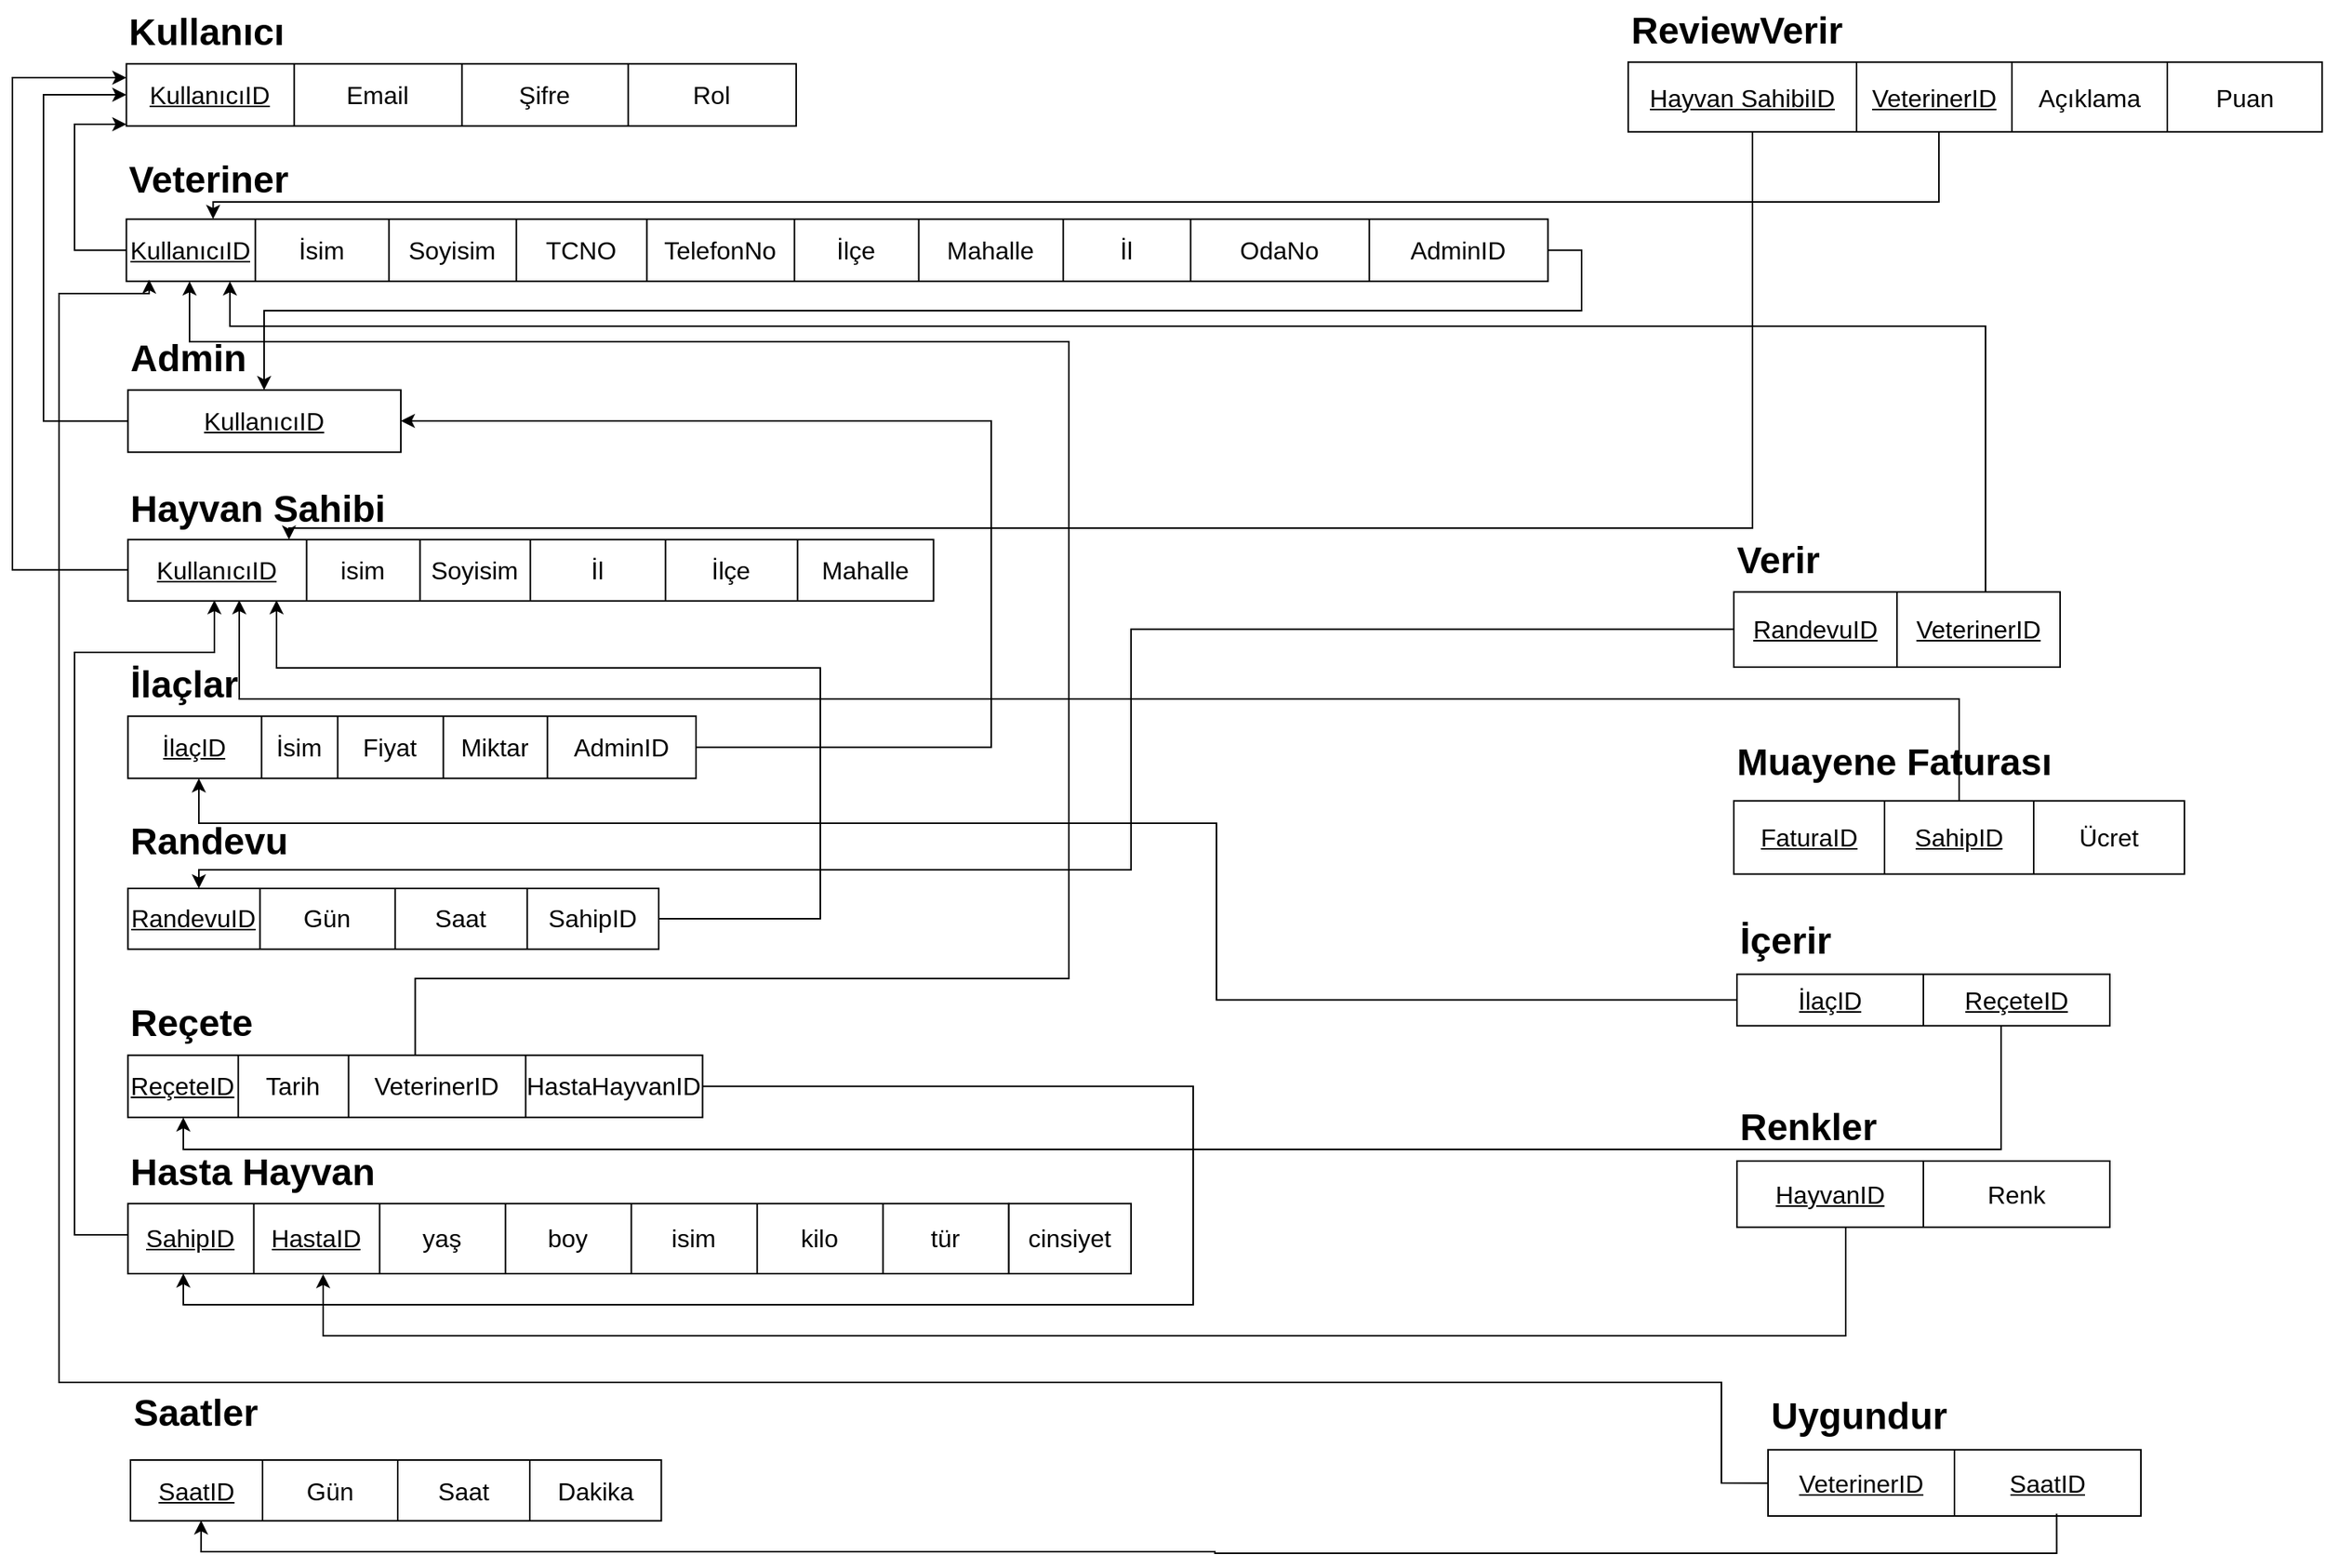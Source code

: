 <mxfile version="24.6.4" type="device">
  <diagram name="Sayfa -1" id="iIdAxhrUqE2dWAD3t3pk">
    <mxGraphModel dx="3915" dy="-450" grid="1" gridSize="10" guides="1" tooltips="1" connect="1" arrows="1" fold="1" page="1" pageScale="1" pageWidth="827" pageHeight="1169" math="0" shadow="0">
      <root>
        <mxCell id="0" />
        <mxCell id="1" parent="0" />
        <mxCell id="znCu8OPCR7CmUUYPl7pe-1" value="" style="group" parent="1" vertex="1" connectable="0">
          <mxGeometry x="-1656.66" y="1311.14" width="970" height="80" as="geometry" />
        </mxCell>
        <mxCell id="znCu8OPCR7CmUUYPl7pe-2" value="" style="shape=table;startSize=0;container=1;collapsible=0;childLayout=tableLayout;fontSize=16;" parent="znCu8OPCR7CmUUYPl7pe-1" vertex="1">
          <mxGeometry y="40" width="431.111" height="40" as="geometry" />
        </mxCell>
        <mxCell id="znCu8OPCR7CmUUYPl7pe-3" value="" style="shape=tableRow;horizontal=0;startSize=0;swimlaneHead=0;swimlaneBody=0;strokeColor=inherit;top=0;left=0;bottom=0;right=0;collapsible=0;dropTarget=0;fillColor=none;points=[[0,0.5],[1,0.5]];portConstraint=eastwest;fontSize=16;" parent="znCu8OPCR7CmUUYPl7pe-2" vertex="1">
          <mxGeometry width="431.111" height="40" as="geometry" />
        </mxCell>
        <mxCell id="znCu8OPCR7CmUUYPl7pe-4" value="&lt;font size=&quot;1&quot;&gt;&lt;span style=&quot;text-decoration-line: underline; font-size: 16px;&quot;&gt;KullanıcıID&lt;/span&gt;&lt;/font&gt;" style="shape=partialRectangle;html=1;whiteSpace=wrap;connectable=0;strokeColor=inherit;overflow=hidden;fillColor=none;top=0;left=0;bottom=0;right=0;pointerEvents=1;fontSize=16;" parent="znCu8OPCR7CmUUYPl7pe-3" vertex="1">
          <mxGeometry width="108" height="40" as="geometry">
            <mxRectangle width="108" height="40" as="alternateBounds" />
          </mxGeometry>
        </mxCell>
        <mxCell id="znCu8OPCR7CmUUYPl7pe-5" value="&lt;font style=&quot;font-size: 16px;&quot;&gt;Email&lt;/font&gt;" style="shape=partialRectangle;html=1;whiteSpace=wrap;connectable=0;strokeColor=inherit;overflow=hidden;fillColor=none;top=0;left=0;bottom=0;right=0;pointerEvents=1;fontSize=16;" parent="znCu8OPCR7CmUUYPl7pe-3" vertex="1">
          <mxGeometry x="108" width="108" height="40" as="geometry">
            <mxRectangle width="108" height="40" as="alternateBounds" />
          </mxGeometry>
        </mxCell>
        <mxCell id="znCu8OPCR7CmUUYPl7pe-6" value="&lt;font style=&quot;font-size: 16px;&quot;&gt;Şifre&lt;/font&gt;" style="shape=partialRectangle;html=1;whiteSpace=wrap;connectable=0;strokeColor=inherit;overflow=hidden;fillColor=none;top=0;left=0;bottom=0;right=0;pointerEvents=1;fontSize=16;" parent="znCu8OPCR7CmUUYPl7pe-3" vertex="1">
          <mxGeometry x="216" width="107" height="40" as="geometry">
            <mxRectangle width="107" height="40" as="alternateBounds" />
          </mxGeometry>
        </mxCell>
        <mxCell id="znCu8OPCR7CmUUYPl7pe-7" value="&lt;font style=&quot;font-size: 16px;&quot;&gt;Rol&lt;/font&gt;" style="shape=partialRectangle;html=1;whiteSpace=wrap;connectable=0;strokeColor=inherit;overflow=hidden;fillColor=none;top=0;left=0;bottom=0;right=0;pointerEvents=1;fontSize=16;" parent="znCu8OPCR7CmUUYPl7pe-3" vertex="1">
          <mxGeometry x="323" width="108" height="40" as="geometry">
            <mxRectangle width="108" height="40" as="alternateBounds" />
          </mxGeometry>
        </mxCell>
        <mxCell id="znCu8OPCR7CmUUYPl7pe-8" value="Kullanıcı" style="text;strokeColor=none;fillColor=none;html=1;fontSize=24;fontStyle=1;verticalAlign=middle;align=left;" parent="znCu8OPCR7CmUUYPl7pe-1" vertex="1">
          <mxGeometry width="179.63" height="40" as="geometry" />
        </mxCell>
        <mxCell id="znCu8OPCR7CmUUYPl7pe-9" value="" style="group" parent="1" vertex="1" connectable="0">
          <mxGeometry x="-1655.66" y="1618" width="560" height="88.73" as="geometry" />
        </mxCell>
        <mxCell id="znCu8OPCR7CmUUYPl7pe-10" value="" style="shape=table;startSize=0;container=1;collapsible=0;childLayout=tableLayout;fontSize=16;" parent="znCu8OPCR7CmUUYPl7pe-9" vertex="1">
          <mxGeometry y="39.436" width="518.519" height="39.436" as="geometry" />
        </mxCell>
        <mxCell id="znCu8OPCR7CmUUYPl7pe-11" value="" style="shape=tableRow;horizontal=0;startSize=0;swimlaneHead=0;swimlaneBody=0;strokeColor=inherit;top=0;left=0;bottom=0;right=0;collapsible=0;dropTarget=0;fillColor=none;points=[[0,0.5],[1,0.5]];portConstraint=eastwest;fontSize=16;" parent="znCu8OPCR7CmUUYPl7pe-10" vertex="1">
          <mxGeometry width="518.519" height="39" as="geometry" />
        </mxCell>
        <mxCell id="znCu8OPCR7CmUUYPl7pe-12" value="&lt;u&gt;KullanıcıID&lt;/u&gt;" style="shape=partialRectangle;html=1;whiteSpace=wrap;connectable=0;strokeColor=inherit;overflow=hidden;fillColor=none;top=0;left=0;bottom=0;right=0;pointerEvents=1;fontSize=16;" parent="znCu8OPCR7CmUUYPl7pe-11" vertex="1">
          <mxGeometry width="115" height="39" as="geometry">
            <mxRectangle width="115" height="39" as="alternateBounds" />
          </mxGeometry>
        </mxCell>
        <mxCell id="znCu8OPCR7CmUUYPl7pe-13" value="isim" style="shape=partialRectangle;html=1;whiteSpace=wrap;connectable=0;strokeColor=inherit;overflow=hidden;fillColor=none;top=0;left=0;bottom=0;right=0;pointerEvents=1;fontSize=16;" parent="znCu8OPCR7CmUUYPl7pe-11" vertex="1">
          <mxGeometry x="115" width="73" height="39" as="geometry">
            <mxRectangle width="73" height="39" as="alternateBounds" />
          </mxGeometry>
        </mxCell>
        <mxCell id="znCu8OPCR7CmUUYPl7pe-14" value="Soyisim" style="shape=partialRectangle;html=1;whiteSpace=wrap;connectable=0;strokeColor=inherit;overflow=hidden;fillColor=none;top=0;left=0;bottom=0;right=0;pointerEvents=1;fontSize=16;" parent="znCu8OPCR7CmUUYPl7pe-11" vertex="1">
          <mxGeometry x="188" width="71" height="39" as="geometry">
            <mxRectangle width="71" height="39" as="alternateBounds" />
          </mxGeometry>
        </mxCell>
        <mxCell id="znCu8OPCR7CmUUYPl7pe-15" value="İl" style="shape=partialRectangle;html=1;whiteSpace=wrap;connectable=0;strokeColor=inherit;overflow=hidden;fillColor=none;top=0;left=0;bottom=0;right=0;pointerEvents=1;fontSize=16;" parent="znCu8OPCR7CmUUYPl7pe-11" vertex="1">
          <mxGeometry x="259" width="87" height="39" as="geometry">
            <mxRectangle width="87" height="39" as="alternateBounds" />
          </mxGeometry>
        </mxCell>
        <mxCell id="znCu8OPCR7CmUUYPl7pe-16" value="İlçe" style="shape=partialRectangle;html=1;whiteSpace=wrap;connectable=0;strokeColor=inherit;overflow=hidden;fillColor=none;top=0;left=0;bottom=0;right=0;pointerEvents=1;fontSize=16;" parent="znCu8OPCR7CmUUYPl7pe-11" vertex="1">
          <mxGeometry x="346" width="85" height="39" as="geometry">
            <mxRectangle width="85" height="39" as="alternateBounds" />
          </mxGeometry>
        </mxCell>
        <mxCell id="znCu8OPCR7CmUUYPl7pe-17" value="Mahalle" style="shape=partialRectangle;html=1;whiteSpace=wrap;connectable=0;strokeColor=inherit;overflow=hidden;fillColor=none;top=0;left=0;bottom=0;right=0;pointerEvents=1;fontSize=16;" parent="znCu8OPCR7CmUUYPl7pe-11" vertex="1">
          <mxGeometry x="431" width="88" height="39" as="geometry">
            <mxRectangle width="88" height="39" as="alternateBounds" />
          </mxGeometry>
        </mxCell>
        <mxCell id="znCu8OPCR7CmUUYPl7pe-18" value="Hayvan Sahibi" style="text;strokeColor=none;fillColor=none;html=1;fontSize=24;fontStyle=1;verticalAlign=middle;align=left;" parent="znCu8OPCR7CmUUYPl7pe-9" vertex="1">
          <mxGeometry width="103.704" height="39.436" as="geometry" />
        </mxCell>
        <mxCell id="znCu8OPCR7CmUUYPl7pe-19" value="" style="group" parent="1" vertex="1" connectable="0">
          <mxGeometry x="-1656.66" y="1441.14" width="800" height="90" as="geometry" />
        </mxCell>
        <mxCell id="znCu8OPCR7CmUUYPl7pe-20" value="" style="shape=table;startSize=0;container=1;collapsible=0;childLayout=tableLayout;fontSize=16;" parent="znCu8OPCR7CmUUYPl7pe-19" vertex="1">
          <mxGeometry y="10" width="915" height="40" as="geometry" />
        </mxCell>
        <mxCell id="znCu8OPCR7CmUUYPl7pe-21" value="" style="shape=tableRow;horizontal=0;startSize=0;swimlaneHead=0;swimlaneBody=0;strokeColor=inherit;top=0;left=0;bottom=0;right=0;collapsible=0;dropTarget=0;fillColor=none;points=[[0,0.5],[1,0.5]];portConstraint=eastwest;fontSize=16;" parent="znCu8OPCR7CmUUYPl7pe-20" vertex="1">
          <mxGeometry width="915" height="40" as="geometry" />
        </mxCell>
        <mxCell id="znCu8OPCR7CmUUYPl7pe-22" value="&lt;u&gt;KullanıcıID&lt;/u&gt;" style="shape=partialRectangle;html=1;whiteSpace=wrap;connectable=0;strokeColor=inherit;overflow=hidden;fillColor=none;top=0;left=0;bottom=0;right=0;pointerEvents=1;fontSize=16;" parent="znCu8OPCR7CmUUYPl7pe-21" vertex="1">
          <mxGeometry width="83" height="40" as="geometry">
            <mxRectangle width="83" height="40" as="alternateBounds" />
          </mxGeometry>
        </mxCell>
        <mxCell id="znCu8OPCR7CmUUYPl7pe-23" value="İsim" style="shape=partialRectangle;html=1;whiteSpace=wrap;connectable=0;strokeColor=inherit;overflow=hidden;fillColor=none;top=0;left=0;bottom=0;right=0;pointerEvents=1;fontSize=16;" parent="znCu8OPCR7CmUUYPl7pe-21" vertex="1">
          <mxGeometry x="83" width="86" height="40" as="geometry">
            <mxRectangle width="86" height="40" as="alternateBounds" />
          </mxGeometry>
        </mxCell>
        <mxCell id="znCu8OPCR7CmUUYPl7pe-24" value="Soyisim" style="shape=partialRectangle;html=1;whiteSpace=wrap;connectable=0;strokeColor=inherit;overflow=hidden;fillColor=none;top=0;left=0;bottom=0;right=0;pointerEvents=1;fontSize=16;" parent="znCu8OPCR7CmUUYPl7pe-21" vertex="1">
          <mxGeometry x="169" width="82" height="40" as="geometry">
            <mxRectangle width="82" height="40" as="alternateBounds" />
          </mxGeometry>
        </mxCell>
        <mxCell id="znCu8OPCR7CmUUYPl7pe-25" value="TCNO" style="shape=partialRectangle;html=1;whiteSpace=wrap;connectable=0;strokeColor=inherit;overflow=hidden;fillColor=none;top=0;left=0;bottom=0;right=0;pointerEvents=1;fontSize=16;" parent="znCu8OPCR7CmUUYPl7pe-21" vertex="1">
          <mxGeometry x="251" width="84" height="40" as="geometry">
            <mxRectangle width="84" height="40" as="alternateBounds" />
          </mxGeometry>
        </mxCell>
        <mxCell id="znCu8OPCR7CmUUYPl7pe-26" value="TelefonNo" style="shape=partialRectangle;html=1;whiteSpace=wrap;connectable=0;strokeColor=inherit;overflow=hidden;fillColor=none;top=0;left=0;bottom=0;right=0;pointerEvents=1;fontSize=16;" parent="znCu8OPCR7CmUUYPl7pe-21" vertex="1">
          <mxGeometry x="335" width="95" height="40" as="geometry">
            <mxRectangle width="95" height="40" as="alternateBounds" />
          </mxGeometry>
        </mxCell>
        <mxCell id="znCu8OPCR7CmUUYPl7pe-27" value="İlçe" style="shape=partialRectangle;html=1;whiteSpace=wrap;connectable=0;strokeColor=inherit;overflow=hidden;fillColor=none;top=0;left=0;bottom=0;right=0;pointerEvents=1;fontSize=16;" parent="znCu8OPCR7CmUUYPl7pe-21" vertex="1">
          <mxGeometry x="430" width="80" height="40" as="geometry">
            <mxRectangle width="80" height="40" as="alternateBounds" />
          </mxGeometry>
        </mxCell>
        <mxCell id="znCu8OPCR7CmUUYPl7pe-28" value="Mahalle" style="shape=partialRectangle;html=1;whiteSpace=wrap;connectable=0;strokeColor=inherit;overflow=hidden;fillColor=none;top=0;left=0;bottom=0;right=0;pointerEvents=1;fontSize=16;" parent="znCu8OPCR7CmUUYPl7pe-21" vertex="1">
          <mxGeometry x="510" width="93" height="40" as="geometry">
            <mxRectangle width="93" height="40" as="alternateBounds" />
          </mxGeometry>
        </mxCell>
        <mxCell id="znCu8OPCR7CmUUYPl7pe-29" value="İl" style="shape=partialRectangle;html=1;whiteSpace=wrap;connectable=0;strokeColor=inherit;overflow=hidden;fillColor=none;top=0;left=0;bottom=0;right=0;pointerEvents=1;fontSize=16;" parent="znCu8OPCR7CmUUYPl7pe-21" vertex="1">
          <mxGeometry x="603" width="82" height="40" as="geometry">
            <mxRectangle width="82" height="40" as="alternateBounds" />
          </mxGeometry>
        </mxCell>
        <mxCell id="znCu8OPCR7CmUUYPl7pe-30" value="OdaNo" style="shape=partialRectangle;html=1;whiteSpace=wrap;connectable=0;strokeColor=inherit;overflow=hidden;fillColor=none;top=0;left=0;bottom=0;right=0;pointerEvents=1;fontSize=16;" parent="znCu8OPCR7CmUUYPl7pe-21" vertex="1">
          <mxGeometry x="685" width="115" height="40" as="geometry">
            <mxRectangle width="115" height="40" as="alternateBounds" />
          </mxGeometry>
        </mxCell>
        <mxCell id="znCu8OPCR7CmUUYPl7pe-31" value="AdminID" style="shape=partialRectangle;html=1;whiteSpace=wrap;connectable=0;strokeColor=inherit;overflow=hidden;fillColor=none;top=0;left=0;bottom=0;right=0;pointerEvents=1;fontSize=16;" parent="znCu8OPCR7CmUUYPl7pe-21" vertex="1">
          <mxGeometry x="800" width="115" height="40" as="geometry">
            <mxRectangle width="115" height="40" as="alternateBounds" />
          </mxGeometry>
        </mxCell>
        <mxCell id="znCu8OPCR7CmUUYPl7pe-32" value="Veteriner" style="text;strokeColor=none;fillColor=none;html=1;fontSize=24;fontStyle=1;verticalAlign=middle;align=left;" parent="znCu8OPCR7CmUUYPl7pe-19" vertex="1">
          <mxGeometry y="-35" width="111.335" height="40" as="geometry" />
        </mxCell>
        <mxCell id="znCu8OPCR7CmUUYPl7pe-33" value="" style="shape=table;startSize=0;container=1;collapsible=0;childLayout=tableLayout;fontSize=16;" parent="1" vertex="1">
          <mxGeometry x="-690.005" y="1350" width="446.671" height="44.92" as="geometry" />
        </mxCell>
        <mxCell id="znCu8OPCR7CmUUYPl7pe-34" value="" style="shape=tableRow;horizontal=0;startSize=0;swimlaneHead=0;swimlaneBody=0;strokeColor=inherit;top=0;left=0;bottom=0;right=0;collapsible=0;dropTarget=0;fillColor=none;points=[[0,0.5],[1,0.5]];portConstraint=eastwest;fontSize=16;" parent="znCu8OPCR7CmUUYPl7pe-33" vertex="1">
          <mxGeometry width="446.671" height="45" as="geometry" />
        </mxCell>
        <mxCell id="znCu8OPCR7CmUUYPl7pe-35" value="&lt;font style=&quot;font-size: 16px;&quot;&gt;&lt;u&gt;Hayvan SahibiID&lt;/u&gt;&lt;br&gt;&lt;/font&gt;" style="shape=partialRectangle;html=1;whiteSpace=wrap;connectable=0;strokeColor=inherit;overflow=hidden;fillColor=none;top=0;left=0;bottom=0;right=0;pointerEvents=1;fontSize=16;" parent="znCu8OPCR7CmUUYPl7pe-34" vertex="1">
          <mxGeometry width="147" height="45" as="geometry">
            <mxRectangle width="147" height="45" as="alternateBounds" />
          </mxGeometry>
        </mxCell>
        <mxCell id="znCu8OPCR7CmUUYPl7pe-36" value="&lt;u&gt;VeterinerID&lt;/u&gt;" style="shape=partialRectangle;html=1;whiteSpace=wrap;connectable=0;strokeColor=inherit;overflow=hidden;fillColor=none;top=0;left=0;bottom=0;right=0;pointerEvents=1;fontSize=16;" parent="znCu8OPCR7CmUUYPl7pe-34" vertex="1">
          <mxGeometry x="147" width="100" height="45" as="geometry">
            <mxRectangle width="100" height="45" as="alternateBounds" />
          </mxGeometry>
        </mxCell>
        <mxCell id="znCu8OPCR7CmUUYPl7pe-37" value="&lt;font style=&quot;font-size: 16px;&quot;&gt;Açıklama&lt;/font&gt;" style="shape=partialRectangle;html=1;whiteSpace=wrap;connectable=0;strokeColor=inherit;overflow=hidden;fillColor=none;top=0;left=0;bottom=0;right=0;pointerEvents=1;fontSize=16;" parent="znCu8OPCR7CmUUYPl7pe-34" vertex="1">
          <mxGeometry x="247" width="100" height="45" as="geometry">
            <mxRectangle width="100" height="45" as="alternateBounds" />
          </mxGeometry>
        </mxCell>
        <mxCell id="znCu8OPCR7CmUUYPl7pe-38" value="&lt;font style=&quot;font-size: 16px;&quot;&gt;Puan&lt;/font&gt;" style="shape=partialRectangle;html=1;whiteSpace=wrap;connectable=0;strokeColor=inherit;overflow=hidden;fillColor=none;top=0;left=0;bottom=0;right=0;pointerEvents=1;fontSize=16;" parent="znCu8OPCR7CmUUYPl7pe-34" vertex="1">
          <mxGeometry x="347" width="100" height="45" as="geometry">
            <mxRectangle width="100" height="45" as="alternateBounds" />
          </mxGeometry>
        </mxCell>
        <mxCell id="znCu8OPCR7CmUUYPl7pe-39" value="ReviewVerir" style="text;strokeColor=none;fillColor=none;html=1;fontSize=24;fontStyle=1;verticalAlign=middle;align=left;" parent="1" vertex="1">
          <mxGeometry x="-690.005" y="1310" width="164.815" height="40" as="geometry" />
        </mxCell>
        <mxCell id="znCu8OPCR7CmUUYPl7pe-40" value="" style="shape=table;startSize=0;container=1;collapsible=0;childLayout=tableLayout;fontSize=16;" parent="1" vertex="1">
          <mxGeometry x="-622" y="1691.14" width="210" height="48.36" as="geometry" />
        </mxCell>
        <mxCell id="znCu8OPCR7CmUUYPl7pe-41" value="" style="shape=tableRow;horizontal=0;startSize=0;swimlaneHead=0;swimlaneBody=0;strokeColor=inherit;top=0;left=0;bottom=0;right=0;collapsible=0;dropTarget=0;fillColor=none;points=[[0,0.5],[1,0.5]];portConstraint=eastwest;fontSize=16;" parent="znCu8OPCR7CmUUYPl7pe-40" vertex="1">
          <mxGeometry width="210" height="48" as="geometry" />
        </mxCell>
        <mxCell id="znCu8OPCR7CmUUYPl7pe-42" value="&lt;u&gt;&lt;span style=&quot;&quot;&gt;&lt;font style=&quot;font-size: 16px;&quot;&gt;RandevuID&lt;/font&gt;&lt;/span&gt;&lt;/u&gt;" style="shape=partialRectangle;html=1;whiteSpace=wrap;connectable=0;strokeColor=inherit;overflow=hidden;fillColor=none;top=0;left=0;bottom=0;right=0;pointerEvents=1;fontSize=16;" parent="znCu8OPCR7CmUUYPl7pe-41" vertex="1">
          <mxGeometry width="105" height="48" as="geometry">
            <mxRectangle width="105" height="48" as="alternateBounds" />
          </mxGeometry>
        </mxCell>
        <mxCell id="znCu8OPCR7CmUUYPl7pe-43" value="&lt;div&gt;&lt;span style=&quot;text-decoration-line: underline;&quot;&gt;&lt;font style=&quot;font-size: 16px;&quot;&gt;VeterinerID&lt;/font&gt;&lt;/span&gt;&lt;/div&gt;" style="shape=partialRectangle;html=1;whiteSpace=wrap;connectable=0;strokeColor=inherit;overflow=hidden;fillColor=none;top=0;left=0;bottom=0;right=0;pointerEvents=1;fontSize=16;" parent="znCu8OPCR7CmUUYPl7pe-41" vertex="1">
          <mxGeometry x="105" width="105" height="48" as="geometry">
            <mxRectangle width="105" height="48" as="alternateBounds" />
          </mxGeometry>
        </mxCell>
        <mxCell id="znCu8OPCR7CmUUYPl7pe-44" value="Verir" style="text;strokeColor=none;fillColor=none;html=1;fontSize=24;fontStyle=1;verticalAlign=middle;align=left;" parent="1" vertex="1">
          <mxGeometry x="-622" y="1651.14" width="100" height="40" as="geometry" />
        </mxCell>
        <mxCell id="znCu8OPCR7CmUUYPl7pe-45" value="" style="shape=table;startSize=0;container=1;collapsible=0;childLayout=tableLayout;fontSize=16;" parent="1" vertex="1">
          <mxGeometry x="-622" y="1825.61" width="290" height="47.17" as="geometry" />
        </mxCell>
        <mxCell id="znCu8OPCR7CmUUYPl7pe-46" value="" style="shape=tableRow;horizontal=0;startSize=0;swimlaneHead=0;swimlaneBody=0;strokeColor=inherit;top=0;left=0;bottom=0;right=0;collapsible=0;dropTarget=0;fillColor=none;points=[[0,0.5],[1,0.5]];portConstraint=eastwest;fontSize=16;" parent="znCu8OPCR7CmUUYPl7pe-45" vertex="1">
          <mxGeometry width="290" height="47" as="geometry" />
        </mxCell>
        <mxCell id="znCu8OPCR7CmUUYPl7pe-47" value="&lt;u&gt;FaturaID&lt;/u&gt;" style="shape=partialRectangle;html=1;whiteSpace=wrap;connectable=0;strokeColor=inherit;overflow=hidden;fillColor=none;top=0;left=0;bottom=0;right=0;pointerEvents=1;fontSize=16;" parent="znCu8OPCR7CmUUYPl7pe-46" vertex="1">
          <mxGeometry width="97" height="47" as="geometry">
            <mxRectangle width="97" height="47" as="alternateBounds" />
          </mxGeometry>
        </mxCell>
        <mxCell id="znCu8OPCR7CmUUYPl7pe-48" value="&lt;u&gt;SahipID&lt;/u&gt;" style="shape=partialRectangle;html=1;whiteSpace=wrap;connectable=0;strokeColor=inherit;overflow=hidden;fillColor=none;top=0;left=0;bottom=0;right=0;pointerEvents=1;fontSize=16;" parent="znCu8OPCR7CmUUYPl7pe-46" vertex="1">
          <mxGeometry x="97" width="96" height="47" as="geometry">
            <mxRectangle width="96" height="47" as="alternateBounds" />
          </mxGeometry>
        </mxCell>
        <mxCell id="znCu8OPCR7CmUUYPl7pe-49" value="Ücret" style="shape=partialRectangle;html=1;whiteSpace=wrap;connectable=0;strokeColor=inherit;overflow=hidden;fillColor=none;top=0;left=0;bottom=0;right=0;pointerEvents=1;fontSize=16;" parent="znCu8OPCR7CmUUYPl7pe-46" vertex="1">
          <mxGeometry x="193" width="97" height="47" as="geometry">
            <mxRectangle width="97" height="47" as="alternateBounds" />
          </mxGeometry>
        </mxCell>
        <mxCell id="znCu8OPCR7CmUUYPl7pe-50" value="&lt;div&gt;Muayene Faturası&lt;/div&gt;" style="text;strokeColor=none;fillColor=none;html=1;fontSize=24;fontStyle=1;verticalAlign=middle;align=left;" parent="1" vertex="1">
          <mxGeometry x="-622" y="1781.14" width="100" height="40" as="geometry" />
        </mxCell>
        <mxCell id="znCu8OPCR7CmUUYPl7pe-51" value="" style="group" parent="1" vertex="1" connectable="0">
          <mxGeometry x="-1655.66" y="1731.14" width="540" height="80" as="geometry" />
        </mxCell>
        <mxCell id="znCu8OPCR7CmUUYPl7pe-52" value="" style="shape=table;startSize=0;container=1;collapsible=0;childLayout=tableLayout;fontSize=16;" parent="znCu8OPCR7CmUUYPl7pe-51" vertex="1">
          <mxGeometry y="40" width="365.66" height="40" as="geometry" />
        </mxCell>
        <mxCell id="znCu8OPCR7CmUUYPl7pe-53" value="" style="shape=tableRow;horizontal=0;startSize=0;swimlaneHead=0;swimlaneBody=0;strokeColor=inherit;top=0;left=0;bottom=0;right=0;collapsible=0;dropTarget=0;fillColor=none;points=[[0,0.5],[1,0.5]];portConstraint=eastwest;fontSize=16;" parent="znCu8OPCR7CmUUYPl7pe-52" vertex="1">
          <mxGeometry width="365.66" height="40" as="geometry" />
        </mxCell>
        <mxCell id="znCu8OPCR7CmUUYPl7pe-54" value="&lt;u&gt;&lt;span style=&quot;&quot;&gt;&lt;font style=&quot;font-size: 16px;&quot;&gt;İlaçID&lt;/font&gt;&lt;/span&gt;&lt;/u&gt;" style="shape=partialRectangle;html=1;whiteSpace=wrap;connectable=0;strokeColor=inherit;overflow=hidden;fillColor=none;top=0;left=0;bottom=0;right=0;pointerEvents=1;fontSize=16;" parent="znCu8OPCR7CmUUYPl7pe-53" vertex="1">
          <mxGeometry width="86" height="40" as="geometry">
            <mxRectangle width="86" height="40" as="alternateBounds" />
          </mxGeometry>
        </mxCell>
        <mxCell id="znCu8OPCR7CmUUYPl7pe-55" value="&lt;font style=&quot;font-size: 16px;&quot;&gt;İsim&lt;/font&gt;" style="shape=partialRectangle;html=1;whiteSpace=wrap;connectable=0;strokeColor=inherit;overflow=hidden;fillColor=none;top=0;left=0;bottom=0;right=0;pointerEvents=1;fontSize=16;" parent="znCu8OPCR7CmUUYPl7pe-53" vertex="1">
          <mxGeometry x="86" width="49" height="40" as="geometry">
            <mxRectangle width="49" height="40" as="alternateBounds" />
          </mxGeometry>
        </mxCell>
        <mxCell id="znCu8OPCR7CmUUYPl7pe-56" value="&lt;font style=&quot;font-size: 16px;&quot;&gt;Fiyat&lt;/font&gt;" style="shape=partialRectangle;html=1;whiteSpace=wrap;connectable=0;strokeColor=inherit;overflow=hidden;fillColor=none;top=0;left=0;bottom=0;right=0;pointerEvents=1;fontSize=16;" parent="znCu8OPCR7CmUUYPl7pe-53" vertex="1">
          <mxGeometry x="135" width="68" height="40" as="geometry">
            <mxRectangle width="68" height="40" as="alternateBounds" />
          </mxGeometry>
        </mxCell>
        <mxCell id="znCu8OPCR7CmUUYPl7pe-57" value="&lt;div&gt;Miktar&lt;/div&gt;" style="shape=partialRectangle;html=1;whiteSpace=wrap;connectable=0;strokeColor=inherit;overflow=hidden;fillColor=none;top=0;left=0;bottom=0;right=0;pointerEvents=1;fontSize=16;" parent="znCu8OPCR7CmUUYPl7pe-53" vertex="1">
          <mxGeometry x="203" width="67" height="40" as="geometry">
            <mxRectangle width="67" height="40" as="alternateBounds" />
          </mxGeometry>
        </mxCell>
        <mxCell id="znCu8OPCR7CmUUYPl7pe-58" value="AdminID" style="shape=partialRectangle;html=1;whiteSpace=wrap;connectable=0;strokeColor=inherit;overflow=hidden;fillColor=none;top=0;left=0;bottom=0;right=0;pointerEvents=1;fontSize=16;" parent="znCu8OPCR7CmUUYPl7pe-53" vertex="1">
          <mxGeometry x="270" width="96" height="40" as="geometry">
            <mxRectangle width="96" height="40" as="alternateBounds" />
          </mxGeometry>
        </mxCell>
        <mxCell id="znCu8OPCR7CmUUYPl7pe-59" value="İlaçlar" style="text;strokeColor=none;fillColor=none;html=1;fontSize=24;fontStyle=1;verticalAlign=middle;align=left;" parent="znCu8OPCR7CmUUYPl7pe-51" vertex="1">
          <mxGeometry width="100" height="40" as="geometry" />
        </mxCell>
        <mxCell id="znCu8OPCR7CmUUYPl7pe-60" value="Admin" style="text;strokeColor=none;fillColor=none;html=1;fontSize=24;fontStyle=1;verticalAlign=middle;align=left;" parent="1" vertex="1">
          <mxGeometry x="-1655.66" y="1520.86" width="187.037" height="40" as="geometry" />
        </mxCell>
        <mxCell id="znCu8OPCR7CmUUYPl7pe-61" value="" style="shape=table;startSize=0;container=1;collapsible=0;childLayout=tableLayout;fontSize=16;" parent="1" vertex="1">
          <mxGeometry x="-1655.663" y="1881.96" width="341.667" height="39.18" as="geometry" />
        </mxCell>
        <mxCell id="znCu8OPCR7CmUUYPl7pe-62" value="" style="shape=tableRow;horizontal=0;startSize=0;swimlaneHead=0;swimlaneBody=0;strokeColor=inherit;top=0;left=0;bottom=0;right=0;collapsible=0;dropTarget=0;fillColor=none;points=[[0,0.5],[1,0.5]];portConstraint=eastwest;fontSize=16;" parent="znCu8OPCR7CmUUYPl7pe-61" vertex="1">
          <mxGeometry width="341.667" height="39" as="geometry" />
        </mxCell>
        <mxCell id="znCu8OPCR7CmUUYPl7pe-63" value="&lt;u&gt;RandevuID&lt;/u&gt;" style="shape=partialRectangle;html=1;whiteSpace=wrap;connectable=0;strokeColor=inherit;overflow=hidden;fillColor=none;top=0;left=0;bottom=0;right=0;pointerEvents=1;fontSize=16;" parent="znCu8OPCR7CmUUYPl7pe-62" vertex="1">
          <mxGeometry width="85" height="39" as="geometry">
            <mxRectangle width="85" height="39" as="alternateBounds" />
          </mxGeometry>
        </mxCell>
        <mxCell id="znCu8OPCR7CmUUYPl7pe-64" value="Gün" style="shape=partialRectangle;html=1;whiteSpace=wrap;connectable=0;strokeColor=inherit;overflow=hidden;fillColor=none;top=0;left=0;bottom=0;right=0;pointerEvents=1;fontSize=16;" parent="znCu8OPCR7CmUUYPl7pe-62" vertex="1">
          <mxGeometry x="85" width="87" height="39" as="geometry">
            <mxRectangle width="87" height="39" as="alternateBounds" />
          </mxGeometry>
        </mxCell>
        <mxCell id="znCu8OPCR7CmUUYPl7pe-65" value="Saat" style="shape=partialRectangle;html=1;whiteSpace=wrap;connectable=0;strokeColor=inherit;overflow=hidden;fillColor=none;top=0;left=0;bottom=0;right=0;pointerEvents=1;fontSize=16;" parent="znCu8OPCR7CmUUYPl7pe-62" vertex="1">
          <mxGeometry x="172" width="85" height="39" as="geometry">
            <mxRectangle width="85" height="39" as="alternateBounds" />
          </mxGeometry>
        </mxCell>
        <mxCell id="znCu8OPCR7CmUUYPl7pe-66" value="SahipID" style="shape=partialRectangle;html=1;whiteSpace=wrap;connectable=0;strokeColor=inherit;overflow=hidden;fillColor=none;top=0;left=0;bottom=0;right=0;pointerEvents=1;fontSize=16;" parent="znCu8OPCR7CmUUYPl7pe-62" vertex="1">
          <mxGeometry x="257" width="85" height="39" as="geometry">
            <mxRectangle width="85" height="39" as="alternateBounds" />
          </mxGeometry>
        </mxCell>
        <mxCell id="znCu8OPCR7CmUUYPl7pe-67" value="&lt;div&gt;Randevu&lt;/div&gt;" style="text;strokeColor=none;fillColor=none;html=1;fontSize=24;fontStyle=1;verticalAlign=middle;align=left;" parent="1" vertex="1">
          <mxGeometry x="-1655.663" y="1831.96" width="142.593" height="39.18" as="geometry" />
        </mxCell>
        <mxCell id="znCu8OPCR7CmUUYPl7pe-68" value="" style="shape=table;startSize=0;container=1;collapsible=0;childLayout=tableLayout;fontSize=16;" parent="1" vertex="1">
          <mxGeometry x="-1655.66" y="1561.14" width="175.66" height="40" as="geometry" />
        </mxCell>
        <mxCell id="znCu8OPCR7CmUUYPl7pe-69" value="" style="shape=tableRow;horizontal=0;startSize=0;swimlaneHead=0;swimlaneBody=0;strokeColor=inherit;top=0;left=0;bottom=0;right=0;collapsible=0;dropTarget=0;fillColor=none;points=[[0,0.5],[1,0.5]];portConstraint=eastwest;fontSize=16;" parent="znCu8OPCR7CmUUYPl7pe-68" vertex="1">
          <mxGeometry width="175.66" height="40" as="geometry" />
        </mxCell>
        <mxCell id="znCu8OPCR7CmUUYPl7pe-70" value="&lt;u&gt;KullanıcıID&lt;/u&gt;" style="shape=partialRectangle;html=1;whiteSpace=wrap;connectable=0;strokeColor=inherit;overflow=hidden;fillColor=none;top=0;left=0;bottom=0;right=0;pointerEvents=1;fontSize=16;" parent="znCu8OPCR7CmUUYPl7pe-69" vertex="1">
          <mxGeometry width="176" height="40" as="geometry">
            <mxRectangle width="176" height="40" as="alternateBounds" />
          </mxGeometry>
        </mxCell>
        <mxCell id="znCu8OPCR7CmUUYPl7pe-71" value="" style="group" parent="1" connectable="0" vertex="1">
          <mxGeometry x="-1655.66" y="1949.42" width="640" height="80" as="geometry" />
        </mxCell>
        <mxCell id="znCu8OPCR7CmUUYPl7pe-72" value="" style="shape=table;startSize=0;container=1;collapsible=0;childLayout=tableLayout;fontSize=16;" parent="znCu8OPCR7CmUUYPl7pe-71" vertex="1">
          <mxGeometry y="40" width="369.882" height="40" as="geometry" />
        </mxCell>
        <mxCell id="znCu8OPCR7CmUUYPl7pe-73" value="" style="shape=tableRow;horizontal=0;startSize=0;swimlaneHead=0;swimlaneBody=0;strokeColor=inherit;top=0;left=0;bottom=0;right=0;collapsible=0;dropTarget=0;fillColor=none;points=[[0,0.5],[1,0.5]];portConstraint=eastwest;fontSize=16;" parent="znCu8OPCR7CmUUYPl7pe-72" vertex="1">
          <mxGeometry width="369.882" height="40" as="geometry" />
        </mxCell>
        <mxCell id="znCu8OPCR7CmUUYPl7pe-74" value="&lt;u&gt;ReçeteID&lt;/u&gt;" style="shape=partialRectangle;html=1;whiteSpace=wrap;connectable=0;strokeColor=inherit;overflow=hidden;fillColor=none;top=0;left=0;bottom=0;right=0;pointerEvents=1;fontSize=16;" parent="znCu8OPCR7CmUUYPl7pe-73" vertex="1">
          <mxGeometry width="71" height="40" as="geometry">
            <mxRectangle width="71" height="40" as="alternateBounds" />
          </mxGeometry>
        </mxCell>
        <mxCell id="znCu8OPCR7CmUUYPl7pe-75" value="Tarih" style="shape=partialRectangle;html=1;whiteSpace=wrap;connectable=0;strokeColor=inherit;overflow=hidden;fillColor=none;top=0;left=0;bottom=0;right=0;pointerEvents=1;fontSize=16;" parent="znCu8OPCR7CmUUYPl7pe-73" vertex="1">
          <mxGeometry x="71" width="71" height="40" as="geometry">
            <mxRectangle width="71" height="40" as="alternateBounds" />
          </mxGeometry>
        </mxCell>
        <mxCell id="znCu8OPCR7CmUUYPl7pe-76" value="VeterinerID" style="shape=partialRectangle;html=1;whiteSpace=wrap;connectable=0;strokeColor=inherit;overflow=hidden;fillColor=none;top=0;left=0;bottom=0;right=0;pointerEvents=1;fontSize=16;" parent="znCu8OPCR7CmUUYPl7pe-73" vertex="1">
          <mxGeometry x="142" width="114" height="40" as="geometry">
            <mxRectangle width="114" height="40" as="alternateBounds" />
          </mxGeometry>
        </mxCell>
        <mxCell id="znCu8OPCR7CmUUYPl7pe-77" value="HastaHayvanID" style="shape=partialRectangle;html=1;whiteSpace=wrap;connectable=0;strokeColor=inherit;overflow=hidden;fillColor=none;top=0;left=0;bottom=0;right=0;pointerEvents=1;fontSize=16;" parent="znCu8OPCR7CmUUYPl7pe-73" vertex="1">
          <mxGeometry x="256" width="114" height="40" as="geometry">
            <mxRectangle width="114" height="40" as="alternateBounds" />
          </mxGeometry>
        </mxCell>
        <mxCell id="znCu8OPCR7CmUUYPl7pe-78" value="Reçete" style="text;strokeColor=none;fillColor=none;html=1;fontSize=24;fontStyle=1;verticalAlign=middle;align=left;" parent="znCu8OPCR7CmUUYPl7pe-71" vertex="1">
          <mxGeometry width="118.519" height="40" as="geometry" />
        </mxCell>
        <mxCell id="znCu8OPCR7CmUUYPl7pe-79" value="" style="group" parent="1" connectable="0" vertex="1">
          <mxGeometry x="-1350" y="2080" width="730" height="80" as="geometry" />
        </mxCell>
        <mxCell id="znCu8OPCR7CmUUYPl7pe-80" value="" style="shape=table;startSize=0;container=1;collapsible=0;childLayout=tableLayout;fontSize=16;" parent="znCu8OPCR7CmUUYPl7pe-79" vertex="1">
          <mxGeometry x="-305.66" y="4.87" width="567" height="45.13" as="geometry" />
        </mxCell>
        <mxCell id="znCu8OPCR7CmUUYPl7pe-81" value="" style="shape=tableRow;horizontal=0;startSize=0;swimlaneHead=0;swimlaneBody=0;strokeColor=inherit;top=0;left=0;bottom=0;right=0;collapsible=0;dropTarget=0;fillColor=none;points=[[0,0.5],[1,0.5]];portConstraint=eastwest;fontSize=16;" parent="znCu8OPCR7CmUUYPl7pe-80" vertex="1">
          <mxGeometry width="567" height="45" as="geometry" />
        </mxCell>
        <mxCell id="znCu8OPCR7CmUUYPl7pe-82" value="&lt;u&gt;SahipID&lt;/u&gt;" style="shape=partialRectangle;html=1;whiteSpace=wrap;connectable=0;strokeColor=inherit;overflow=hidden;fillColor=none;top=0;left=0;bottom=0;right=0;pointerEvents=1;fontSize=16;" parent="znCu8OPCR7CmUUYPl7pe-81" vertex="1">
          <mxGeometry width="81" height="45" as="geometry">
            <mxRectangle width="81" height="45" as="alternateBounds" />
          </mxGeometry>
        </mxCell>
        <mxCell id="znCu8OPCR7CmUUYPl7pe-83" value="&lt;u&gt;HastaID&lt;/u&gt;" style="shape=partialRectangle;html=1;whiteSpace=wrap;connectable=0;strokeColor=inherit;overflow=hidden;fillColor=none;top=0;left=0;bottom=0;right=0;pointerEvents=1;fontSize=16;" parent="znCu8OPCR7CmUUYPl7pe-81" vertex="1">
          <mxGeometry x="81" width="81" height="45" as="geometry">
            <mxRectangle width="81" height="45" as="alternateBounds" />
          </mxGeometry>
        </mxCell>
        <mxCell id="znCu8OPCR7CmUUYPl7pe-84" value="yaş" style="shape=partialRectangle;html=1;whiteSpace=wrap;connectable=0;strokeColor=inherit;overflow=hidden;fillColor=none;top=0;left=0;bottom=0;right=0;pointerEvents=1;fontSize=16;" parent="znCu8OPCR7CmUUYPl7pe-81" vertex="1">
          <mxGeometry x="162" width="81" height="45" as="geometry">
            <mxRectangle width="81" height="45" as="alternateBounds" />
          </mxGeometry>
        </mxCell>
        <mxCell id="znCu8OPCR7CmUUYPl7pe-85" value="boy" style="shape=partialRectangle;html=1;whiteSpace=wrap;connectable=0;strokeColor=inherit;overflow=hidden;fillColor=none;top=0;left=0;bottom=0;right=0;pointerEvents=1;fontSize=16;" parent="znCu8OPCR7CmUUYPl7pe-81" vertex="1">
          <mxGeometry x="243" width="81" height="45" as="geometry">
            <mxRectangle width="81" height="45" as="alternateBounds" />
          </mxGeometry>
        </mxCell>
        <mxCell id="znCu8OPCR7CmUUYPl7pe-86" value="isim" style="shape=partialRectangle;html=1;whiteSpace=wrap;connectable=0;strokeColor=inherit;overflow=hidden;fillColor=none;top=0;left=0;bottom=0;right=0;pointerEvents=1;fontSize=16;" parent="znCu8OPCR7CmUUYPl7pe-81" vertex="1">
          <mxGeometry x="324" width="81" height="45" as="geometry">
            <mxRectangle width="81" height="45" as="alternateBounds" />
          </mxGeometry>
        </mxCell>
        <mxCell id="znCu8OPCR7CmUUYPl7pe-87" value="kilo" style="shape=partialRectangle;html=1;whiteSpace=wrap;connectable=0;strokeColor=inherit;overflow=hidden;fillColor=none;top=0;left=0;bottom=0;right=0;pointerEvents=1;fontSize=16;" parent="znCu8OPCR7CmUUYPl7pe-81" vertex="1">
          <mxGeometry x="405" width="81" height="45" as="geometry">
            <mxRectangle width="81" height="45" as="alternateBounds" />
          </mxGeometry>
        </mxCell>
        <mxCell id="znCu8OPCR7CmUUYPl7pe-88" value="tür" style="shape=partialRectangle;html=1;whiteSpace=wrap;connectable=0;strokeColor=inherit;overflow=hidden;fillColor=none;top=0;left=0;bottom=0;right=0;pointerEvents=1;fontSize=16;" parent="znCu8OPCR7CmUUYPl7pe-81" vertex="1">
          <mxGeometry x="486" width="81" height="45" as="geometry">
            <mxRectangle width="81" height="45" as="alternateBounds" />
          </mxGeometry>
        </mxCell>
        <mxCell id="znCu8OPCR7CmUUYPl7pe-89" value="Hasta Hayvan" style="text;strokeColor=none;fillColor=none;html=1;fontSize=24;fontStyle=1;verticalAlign=middle;align=left;" parent="znCu8OPCR7CmUUYPl7pe-79" vertex="1">
          <mxGeometry x="-305.66" y="-35.13" width="135.185" height="40" as="geometry" />
        </mxCell>
        <mxCell id="bLyJU4tkiSoN2XJQ8vqk-10" value="" style="shape=partialRectangle;html=1;whiteSpace=wrap;connectable=0;overflow=hidden;top=0;left=0;bottom=0;right=0;pointerEvents=1;fontSize=16;" vertex="1" parent="znCu8OPCR7CmUUYPl7pe-79">
          <mxGeometry x="261.34" y="4.87" width="81" height="45" as="geometry">
            <mxRectangle width="81" height="45" as="alternateBounds" />
          </mxGeometry>
        </mxCell>
        <mxCell id="bLyJU4tkiSoN2XJQ8vqk-11" value="&lt;font style=&quot;font-size: 16px;&quot;&gt;cinsiyet&lt;/font&gt;" style="rounded=0;whiteSpace=wrap;html=1;" vertex="1" parent="znCu8OPCR7CmUUYPl7pe-79">
          <mxGeometry x="261.34" y="4.87" width="78.66" height="45.13" as="geometry" />
        </mxCell>
        <mxCell id="znCu8OPCR7CmUUYPl7pe-90" style="edgeStyle=orthogonalEdgeStyle;rounded=0;orthogonalLoop=1;jettySize=auto;html=1;" parent="1" source="znCu8OPCR7CmUUYPl7pe-21" target="znCu8OPCR7CmUUYPl7pe-3" edge="1">
          <mxGeometry relative="1" as="geometry">
            <Array as="points">
              <mxPoint x="-1690" y="1471" />
              <mxPoint x="-1690" y="1390" />
            </Array>
          </mxGeometry>
        </mxCell>
        <mxCell id="znCu8OPCR7CmUUYPl7pe-91" style="edgeStyle=orthogonalEdgeStyle;rounded=0;orthogonalLoop=1;jettySize=auto;html=1;" parent="1" source="znCu8OPCR7CmUUYPl7pe-69" target="znCu8OPCR7CmUUYPl7pe-3" edge="1">
          <mxGeometry relative="1" as="geometry">
            <Array as="points">
              <mxPoint x="-1710" y="1581" />
              <mxPoint x="-1710" y="1371" />
            </Array>
          </mxGeometry>
        </mxCell>
        <mxCell id="znCu8OPCR7CmUUYPl7pe-92" style="edgeStyle=orthogonalEdgeStyle;rounded=0;orthogonalLoop=1;jettySize=auto;html=1;" parent="1" source="znCu8OPCR7CmUUYPl7pe-11" target="znCu8OPCR7CmUUYPl7pe-3" edge="1">
          <mxGeometry relative="1" as="geometry">
            <Array as="points">
              <mxPoint x="-1730" y="1677" />
              <mxPoint x="-1730" y="1360" />
            </Array>
          </mxGeometry>
        </mxCell>
        <mxCell id="znCu8OPCR7CmUUYPl7pe-93" style="edgeStyle=orthogonalEdgeStyle;rounded=0;orthogonalLoop=1;jettySize=auto;html=1;" parent="1" source="znCu8OPCR7CmUUYPl7pe-73" target="znCu8OPCR7CmUUYPl7pe-21" edge="1">
          <mxGeometry relative="1" as="geometry">
            <Array as="points">
              <mxPoint x="-1471" y="1940" />
              <mxPoint x="-1050" y="1940" />
              <mxPoint x="-1050" y="1530" />
              <mxPoint x="-1616" y="1530" />
            </Array>
          </mxGeometry>
        </mxCell>
        <mxCell id="znCu8OPCR7CmUUYPl7pe-94" value="" style="shape=table;startSize=0;container=1;collapsible=0;childLayout=tableLayout;fontSize=16;" parent="1" vertex="1">
          <mxGeometry x="-620" y="1937.23" width="240" height="33.09" as="geometry" />
        </mxCell>
        <mxCell id="znCu8OPCR7CmUUYPl7pe-95" value="" style="shape=tableRow;horizontal=0;startSize=0;swimlaneHead=0;swimlaneBody=0;strokeColor=inherit;top=0;left=0;bottom=0;right=0;collapsible=0;dropTarget=0;fillColor=none;points=[[0,0.5],[1,0.5]];portConstraint=eastwest;fontSize=16;" parent="znCu8OPCR7CmUUYPl7pe-94" vertex="1">
          <mxGeometry width="240" height="33" as="geometry" />
        </mxCell>
        <mxCell id="znCu8OPCR7CmUUYPl7pe-96" value="&lt;u&gt;İlaçID&lt;/u&gt;" style="shape=partialRectangle;html=1;whiteSpace=wrap;connectable=0;strokeColor=inherit;overflow=hidden;fillColor=none;top=0;left=0;bottom=0;right=0;pointerEvents=1;fontSize=16;" parent="znCu8OPCR7CmUUYPl7pe-95" vertex="1">
          <mxGeometry width="120" height="33" as="geometry">
            <mxRectangle width="120" height="33" as="alternateBounds" />
          </mxGeometry>
        </mxCell>
        <mxCell id="znCu8OPCR7CmUUYPl7pe-97" value="&lt;div&gt;&lt;u&gt;&lt;font style=&quot;font-size: 16px;&quot;&gt;ReçeteID&lt;/font&gt;&lt;/u&gt;&lt;/div&gt;" style="shape=partialRectangle;html=1;whiteSpace=wrap;connectable=0;strokeColor=inherit;overflow=hidden;fillColor=none;top=0;left=0;bottom=0;right=0;pointerEvents=1;fontSize=16;" parent="znCu8OPCR7CmUUYPl7pe-95" vertex="1">
          <mxGeometry x="120" width="120" height="33" as="geometry">
            <mxRectangle width="120" height="33" as="alternateBounds" />
          </mxGeometry>
        </mxCell>
        <mxCell id="znCu8OPCR7CmUUYPl7pe-98" value="İçerir" style="text;strokeColor=none;fillColor=none;html=1;fontSize=24;fontStyle=1;verticalAlign=middle;align=left;" parent="1" vertex="1">
          <mxGeometry x="-620" y="1893.91" width="100" height="43.32" as="geometry" />
        </mxCell>
        <mxCell id="znCu8OPCR7CmUUYPl7pe-99" value="" style="shape=table;startSize=0;container=1;collapsible=0;childLayout=tableLayout;fontSize=16;" parent="1" vertex="1">
          <mxGeometry x="-620" y="2057.46" width="240" height="42.63" as="geometry" />
        </mxCell>
        <mxCell id="znCu8OPCR7CmUUYPl7pe-100" value="" style="shape=tableRow;horizontal=0;startSize=0;swimlaneHead=0;swimlaneBody=0;strokeColor=inherit;top=0;left=0;bottom=0;right=0;collapsible=0;dropTarget=0;fillColor=none;points=[[0,0.5],[1,0.5]];portConstraint=eastwest;fontSize=16;" parent="znCu8OPCR7CmUUYPl7pe-99" vertex="1">
          <mxGeometry width="240" height="43" as="geometry" />
        </mxCell>
        <mxCell id="znCu8OPCR7CmUUYPl7pe-101" value="&lt;u&gt;HayvanID&lt;/u&gt;" style="shape=partialRectangle;html=1;whiteSpace=wrap;connectable=0;strokeColor=inherit;overflow=hidden;fillColor=none;top=0;left=0;bottom=0;right=0;pointerEvents=1;fontSize=16;" parent="znCu8OPCR7CmUUYPl7pe-100" vertex="1">
          <mxGeometry width="120" height="43" as="geometry">
            <mxRectangle width="120" height="43" as="alternateBounds" />
          </mxGeometry>
        </mxCell>
        <mxCell id="znCu8OPCR7CmUUYPl7pe-102" value="Renk" style="shape=partialRectangle;html=1;whiteSpace=wrap;connectable=0;strokeColor=inherit;overflow=hidden;fillColor=none;top=0;left=0;bottom=0;right=0;pointerEvents=1;fontSize=16;" parent="znCu8OPCR7CmUUYPl7pe-100" vertex="1">
          <mxGeometry x="120" width="120" height="43" as="geometry">
            <mxRectangle width="120" height="43" as="alternateBounds" />
          </mxGeometry>
        </mxCell>
        <mxCell id="znCu8OPCR7CmUUYPl7pe-103" value="Renkler" style="text;strokeColor=none;fillColor=none;html=1;fontSize=24;fontStyle=1;verticalAlign=middle;align=left;" parent="1" vertex="1">
          <mxGeometry x="-620" y="2014.14" width="100" height="43.32" as="geometry" />
        </mxCell>
        <mxCell id="znCu8OPCR7CmUUYPl7pe-104" style="edgeStyle=orthogonalEdgeStyle;rounded=0;orthogonalLoop=1;jettySize=auto;html=1;" parent="1" source="znCu8OPCR7CmUUYPl7pe-81" target="znCu8OPCR7CmUUYPl7pe-11" edge="1">
          <mxGeometry relative="1" as="geometry">
            <Array as="points">
              <mxPoint x="-1690" y="2105" />
              <mxPoint x="-1690" y="1730" />
              <mxPoint x="-1600" y="1730" />
            </Array>
          </mxGeometry>
        </mxCell>
        <mxCell id="znCu8OPCR7CmUUYPl7pe-105" style="edgeStyle=orthogonalEdgeStyle;rounded=0;orthogonalLoop=1;jettySize=auto;html=1;" parent="1" source="znCu8OPCR7CmUUYPl7pe-95" target="znCu8OPCR7CmUUYPl7pe-73" edge="1">
          <mxGeometry relative="1" as="geometry">
            <Array as="points">
              <mxPoint x="-450" y="2050" />
              <mxPoint x="-1620" y="2050" />
            </Array>
          </mxGeometry>
        </mxCell>
        <mxCell id="znCu8OPCR7CmUUYPl7pe-106" style="edgeStyle=orthogonalEdgeStyle;rounded=0;orthogonalLoop=1;jettySize=auto;html=1;entryX=1;entryY=1;entryDx=0;entryDy=0;" parent="1" source="znCu8OPCR7CmUUYPl7pe-34" target="znCu8OPCR7CmUUYPl7pe-18" edge="1">
          <mxGeometry relative="1" as="geometry">
            <Array as="points">
              <mxPoint x="-610" y="1650" />
              <mxPoint x="-1552" y="1650" />
              <mxPoint x="-1552" y="1657" />
            </Array>
          </mxGeometry>
        </mxCell>
        <mxCell id="znCu8OPCR7CmUUYPl7pe-107" style="edgeStyle=orthogonalEdgeStyle;rounded=0;orthogonalLoop=1;jettySize=auto;html=1;entryX=0.061;entryY=-0.004;entryDx=0;entryDy=0;entryPerimeter=0;" parent="1" source="znCu8OPCR7CmUUYPl7pe-34" target="znCu8OPCR7CmUUYPl7pe-21" edge="1">
          <mxGeometry relative="1" as="geometry">
            <Array as="points">
              <mxPoint x="-490" y="1440" />
              <mxPoint x="-1601" y="1440" />
            </Array>
          </mxGeometry>
        </mxCell>
        <mxCell id="znCu8OPCR7CmUUYPl7pe-108" style="edgeStyle=orthogonalEdgeStyle;rounded=0;orthogonalLoop=1;jettySize=auto;html=1;" parent="1" source="znCu8OPCR7CmUUYPl7pe-46" target="znCu8OPCR7CmUUYPl7pe-11" edge="1">
          <mxGeometry relative="1" as="geometry">
            <Array as="points">
              <mxPoint x="-477" y="1760" />
              <mxPoint x="-1584" y="1760" />
            </Array>
          </mxGeometry>
        </mxCell>
        <mxCell id="znCu8OPCR7CmUUYPl7pe-109" style="edgeStyle=orthogonalEdgeStyle;rounded=0;orthogonalLoop=1;jettySize=auto;html=1;" parent="1" source="znCu8OPCR7CmUUYPl7pe-41" target="znCu8OPCR7CmUUYPl7pe-62" edge="1">
          <mxGeometry relative="1" as="geometry">
            <Array as="points">
              <mxPoint x="-1010" y="1715" />
              <mxPoint x="-1010" y="1870" />
              <mxPoint x="-1610" y="1870" />
            </Array>
          </mxGeometry>
        </mxCell>
        <mxCell id="znCu8OPCR7CmUUYPl7pe-110" style="edgeStyle=orthogonalEdgeStyle;rounded=0;orthogonalLoop=1;jettySize=auto;html=1;" parent="1" source="znCu8OPCR7CmUUYPl7pe-41" target="znCu8OPCR7CmUUYPl7pe-21" edge="1">
          <mxGeometry relative="1" as="geometry">
            <Array as="points">
              <mxPoint x="-460" y="1520" />
              <mxPoint x="-1590" y="1520" />
            </Array>
          </mxGeometry>
        </mxCell>
        <mxCell id="znCu8OPCR7CmUUYPl7pe-111" style="edgeStyle=orthogonalEdgeStyle;rounded=0;orthogonalLoop=1;jettySize=auto;html=1;" parent="1" source="znCu8OPCR7CmUUYPl7pe-21" target="znCu8OPCR7CmUUYPl7pe-69" edge="1">
          <mxGeometry relative="1" as="geometry">
            <Array as="points">
              <mxPoint x="-720" y="1471" />
              <mxPoint x="-720" y="1510" />
              <mxPoint x="-1568" y="1510" />
            </Array>
          </mxGeometry>
        </mxCell>
        <mxCell id="znCu8OPCR7CmUUYPl7pe-112" style="edgeStyle=orthogonalEdgeStyle;rounded=0;orthogonalLoop=1;jettySize=auto;html=1;" parent="1" source="znCu8OPCR7CmUUYPl7pe-62" target="znCu8OPCR7CmUUYPl7pe-11" edge="1">
          <mxGeometry relative="1" as="geometry">
            <Array as="points">
              <mxPoint x="-1210" y="1902" />
              <mxPoint x="-1210" y="1740" />
              <mxPoint x="-1560" y="1740" />
            </Array>
          </mxGeometry>
        </mxCell>
        <mxCell id="znCu8OPCR7CmUUYPl7pe-113" style="edgeStyle=orthogonalEdgeStyle;rounded=0;orthogonalLoop=1;jettySize=auto;html=1;entryX=0.222;entryY=1.009;entryDx=0;entryDy=0;entryPerimeter=0;" parent="1" source="znCu8OPCR7CmUUYPl7pe-100" target="znCu8OPCR7CmUUYPl7pe-81" edge="1">
          <mxGeometry relative="1" as="geometry">
            <mxPoint x="-1100" y="2120" as="targetPoint" />
            <Array as="points">
              <mxPoint x="-550" y="2170" />
              <mxPoint x="-1530" y="2170" />
              <mxPoint x="-1530" y="2130" />
            </Array>
          </mxGeometry>
        </mxCell>
        <mxCell id="znCu8OPCR7CmUUYPl7pe-114" style="edgeStyle=orthogonalEdgeStyle;rounded=0;orthogonalLoop=1;jettySize=auto;html=1;" parent="1" source="znCu8OPCR7CmUUYPl7pe-72" target="znCu8OPCR7CmUUYPl7pe-81" edge="1">
          <mxGeometry relative="1" as="geometry">
            <mxPoint x="-1640" y="2250" as="targetPoint" />
            <Array as="points">
              <mxPoint x="-970" y="2009" />
              <mxPoint x="-970" y="2150" />
              <mxPoint x="-1620" y="2150" />
            </Array>
          </mxGeometry>
        </mxCell>
        <mxCell id="znCu8OPCR7CmUUYPl7pe-115" style="edgeStyle=orthogonalEdgeStyle;rounded=0;orthogonalLoop=1;jettySize=auto;html=1;" parent="1" source="znCu8OPCR7CmUUYPl7pe-95" target="znCu8OPCR7CmUUYPl7pe-53" edge="1">
          <mxGeometry relative="1" as="geometry">
            <Array as="points">
              <mxPoint x="-955" y="1954" />
              <mxPoint x="-955" y="1840" />
              <mxPoint x="-1610" y="1840" />
            </Array>
          </mxGeometry>
        </mxCell>
        <mxCell id="znCu8OPCR7CmUUYPl7pe-116" style="edgeStyle=orthogonalEdgeStyle;rounded=0;orthogonalLoop=1;jettySize=auto;html=1;" parent="1" source="znCu8OPCR7CmUUYPl7pe-53" target="znCu8OPCR7CmUUYPl7pe-69" edge="1">
          <mxGeometry relative="1" as="geometry">
            <Array as="points">
              <mxPoint x="-1100" y="1791" />
              <mxPoint x="-1100" y="1581" />
            </Array>
          </mxGeometry>
        </mxCell>
        <mxCell id="znCu8OPCR7CmUUYPl7pe-117" value="" style="shape=table;startSize=0;container=1;collapsible=0;childLayout=tableLayout;fontSize=16;" parent="1" vertex="1">
          <mxGeometry x="-600" y="2243.32" width="240" height="42.63" as="geometry" />
        </mxCell>
        <mxCell id="znCu8OPCR7CmUUYPl7pe-118" value="" style="shape=tableRow;horizontal=0;startSize=0;swimlaneHead=0;swimlaneBody=0;strokeColor=inherit;top=0;left=0;bottom=0;right=0;collapsible=0;dropTarget=0;fillColor=none;points=[[0,0.5],[1,0.5]];portConstraint=eastwest;fontSize=16;" parent="znCu8OPCR7CmUUYPl7pe-117" vertex="1">
          <mxGeometry width="240" height="43" as="geometry" />
        </mxCell>
        <mxCell id="znCu8OPCR7CmUUYPl7pe-119" value="&lt;u&gt;VeterinerID&lt;/u&gt;" style="shape=partialRectangle;html=1;whiteSpace=wrap;connectable=0;strokeColor=inherit;overflow=hidden;fillColor=none;top=0;left=0;bottom=0;right=0;pointerEvents=1;fontSize=16;" parent="znCu8OPCR7CmUUYPl7pe-118" vertex="1">
          <mxGeometry width="120" height="43" as="geometry">
            <mxRectangle width="120" height="43" as="alternateBounds" />
          </mxGeometry>
        </mxCell>
        <mxCell id="znCu8OPCR7CmUUYPl7pe-120" value="&lt;u&gt;SaatID&lt;/u&gt;" style="shape=partialRectangle;html=1;whiteSpace=wrap;connectable=0;strokeColor=inherit;overflow=hidden;fillColor=none;top=0;left=0;bottom=0;right=0;pointerEvents=1;fontSize=16;" parent="znCu8OPCR7CmUUYPl7pe-118" vertex="1">
          <mxGeometry x="120" width="120" height="43" as="geometry">
            <mxRectangle width="120" height="43" as="alternateBounds" />
          </mxGeometry>
        </mxCell>
        <mxCell id="znCu8OPCR7CmUUYPl7pe-121" value="Uygundur" style="text;strokeColor=none;fillColor=none;html=1;fontSize=24;fontStyle=1;verticalAlign=middle;align=left;" parent="1" vertex="1">
          <mxGeometry x="-600" y="2200" width="100" height="43.32" as="geometry" />
        </mxCell>
        <mxCell id="znCu8OPCR7CmUUYPl7pe-122" value="" style="shape=table;startSize=0;container=1;collapsible=0;childLayout=tableLayout;fontSize=16;" parent="1" vertex="1">
          <mxGeometry x="-1654.003" y="2250.0" width="341.667" height="39.18" as="geometry" />
        </mxCell>
        <mxCell id="znCu8OPCR7CmUUYPl7pe-123" value="" style="shape=tableRow;horizontal=0;startSize=0;swimlaneHead=0;swimlaneBody=0;strokeColor=inherit;top=0;left=0;bottom=0;right=0;collapsible=0;dropTarget=0;fillColor=none;points=[[0,0.5],[1,0.5]];portConstraint=eastwest;fontSize=16;" parent="znCu8OPCR7CmUUYPl7pe-122" vertex="1">
          <mxGeometry width="341.667" height="39" as="geometry" />
        </mxCell>
        <mxCell id="znCu8OPCR7CmUUYPl7pe-124" value="&lt;u&gt;SaatID&lt;/u&gt;" style="shape=partialRectangle;html=1;whiteSpace=wrap;connectable=0;strokeColor=inherit;overflow=hidden;fillColor=none;top=0;left=0;bottom=0;right=0;pointerEvents=1;fontSize=16;" parent="znCu8OPCR7CmUUYPl7pe-123" vertex="1">
          <mxGeometry width="85" height="39" as="geometry">
            <mxRectangle width="85" height="39" as="alternateBounds" />
          </mxGeometry>
        </mxCell>
        <mxCell id="znCu8OPCR7CmUUYPl7pe-125" value="Gün" style="shape=partialRectangle;html=1;whiteSpace=wrap;connectable=0;strokeColor=inherit;overflow=hidden;fillColor=none;top=0;left=0;bottom=0;right=0;pointerEvents=1;fontSize=16;" parent="znCu8OPCR7CmUUYPl7pe-123" vertex="1">
          <mxGeometry x="85" width="87" height="39" as="geometry">
            <mxRectangle width="87" height="39" as="alternateBounds" />
          </mxGeometry>
        </mxCell>
        <mxCell id="znCu8OPCR7CmUUYPl7pe-126" value="Saat" style="shape=partialRectangle;html=1;whiteSpace=wrap;connectable=0;strokeColor=inherit;overflow=hidden;fillColor=none;top=0;left=0;bottom=0;right=0;pointerEvents=1;fontSize=16;" parent="znCu8OPCR7CmUUYPl7pe-123" vertex="1">
          <mxGeometry x="172" width="85" height="39" as="geometry">
            <mxRectangle width="85" height="39" as="alternateBounds" />
          </mxGeometry>
        </mxCell>
        <mxCell id="znCu8OPCR7CmUUYPl7pe-127" value="Dakika" style="shape=partialRectangle;html=1;whiteSpace=wrap;connectable=0;strokeColor=inherit;overflow=hidden;fillColor=none;top=0;left=0;bottom=0;right=0;pointerEvents=1;fontSize=16;" parent="znCu8OPCR7CmUUYPl7pe-123" vertex="1">
          <mxGeometry x="257" width="85" height="39" as="geometry">
            <mxRectangle width="85" height="39" as="alternateBounds" />
          </mxGeometry>
        </mxCell>
        <mxCell id="znCu8OPCR7CmUUYPl7pe-128" value="Saatler" style="text;strokeColor=none;fillColor=none;html=1;fontSize=24;fontStyle=1;verticalAlign=middle;align=left;" parent="1" vertex="1">
          <mxGeometry x="-1654.003" y="2200.0" width="142.593" height="39.18" as="geometry" />
        </mxCell>
        <mxCell id="znCu8OPCR7CmUUYPl7pe-129" style="edgeStyle=orthogonalEdgeStyle;rounded=0;orthogonalLoop=1;jettySize=auto;html=1;entryX=0.133;entryY=0.996;entryDx=0;entryDy=0;entryPerimeter=0;exitX=0.774;exitY=0.959;exitDx=0;exitDy=0;exitPerimeter=0;" parent="1" source="znCu8OPCR7CmUUYPl7pe-118" target="znCu8OPCR7CmUUYPl7pe-123" edge="1">
          <mxGeometry relative="1" as="geometry">
            <Array as="points">
              <mxPoint x="-414" y="2310" />
              <mxPoint x="-956" y="2310" />
              <mxPoint x="-1609" y="2309" />
            </Array>
          </mxGeometry>
        </mxCell>
        <mxCell id="znCu8OPCR7CmUUYPl7pe-130" style="edgeStyle=orthogonalEdgeStyle;rounded=0;orthogonalLoop=1;jettySize=auto;html=1;entryX=0.016;entryY=0.971;entryDx=0;entryDy=0;entryPerimeter=0;exitX=0;exitY=0.5;exitDx=0;exitDy=0;" parent="1" source="znCu8OPCR7CmUUYPl7pe-118" target="znCu8OPCR7CmUUYPl7pe-20" edge="1">
          <mxGeometry relative="1" as="geometry">
            <mxPoint x="-600" y="2265" as="sourcePoint" />
            <Array as="points">
              <mxPoint x="-630" y="2265" />
              <mxPoint x="-630" y="2200" />
              <mxPoint x="-1700" y="2200" />
              <mxPoint x="-1700" y="1499" />
              <mxPoint x="-1642" y="1499" />
            </Array>
          </mxGeometry>
        </mxCell>
      </root>
    </mxGraphModel>
  </diagram>
</mxfile>
